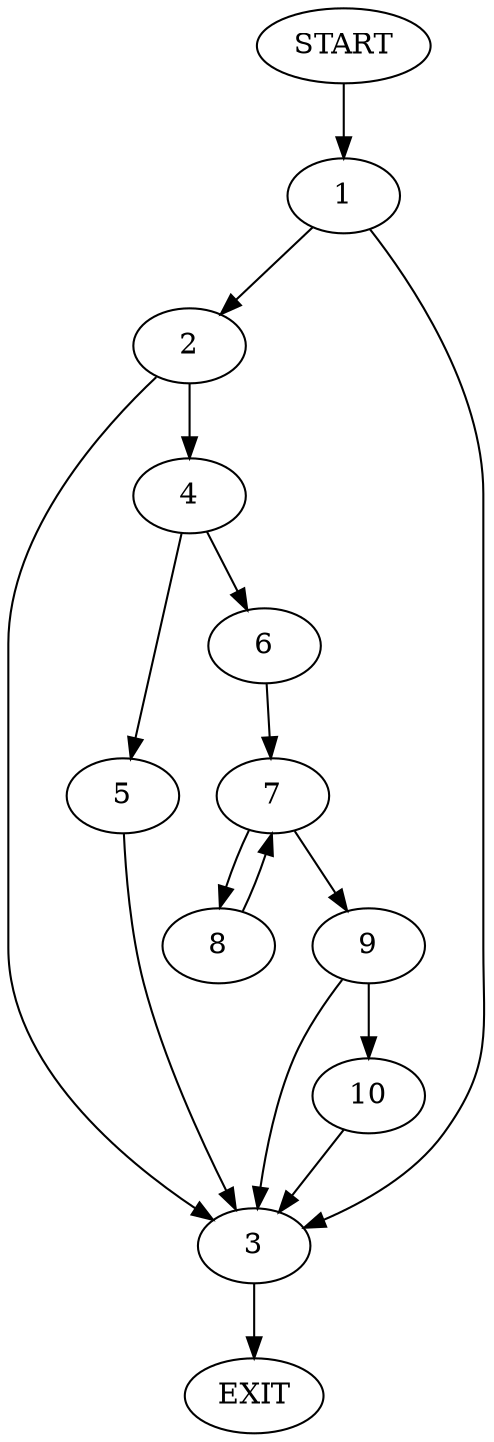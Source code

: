 digraph {
0 [label="START"]
11 [label="EXIT"]
0 -> 1
1 -> 2
1 -> 3
2 -> 4
2 -> 3
3 -> 11
4 -> 5
4 -> 6
5 -> 3
6 -> 7
7 -> 8
7 -> 9
8 -> 7
9 -> 10
9 -> 3
10 -> 3
}
